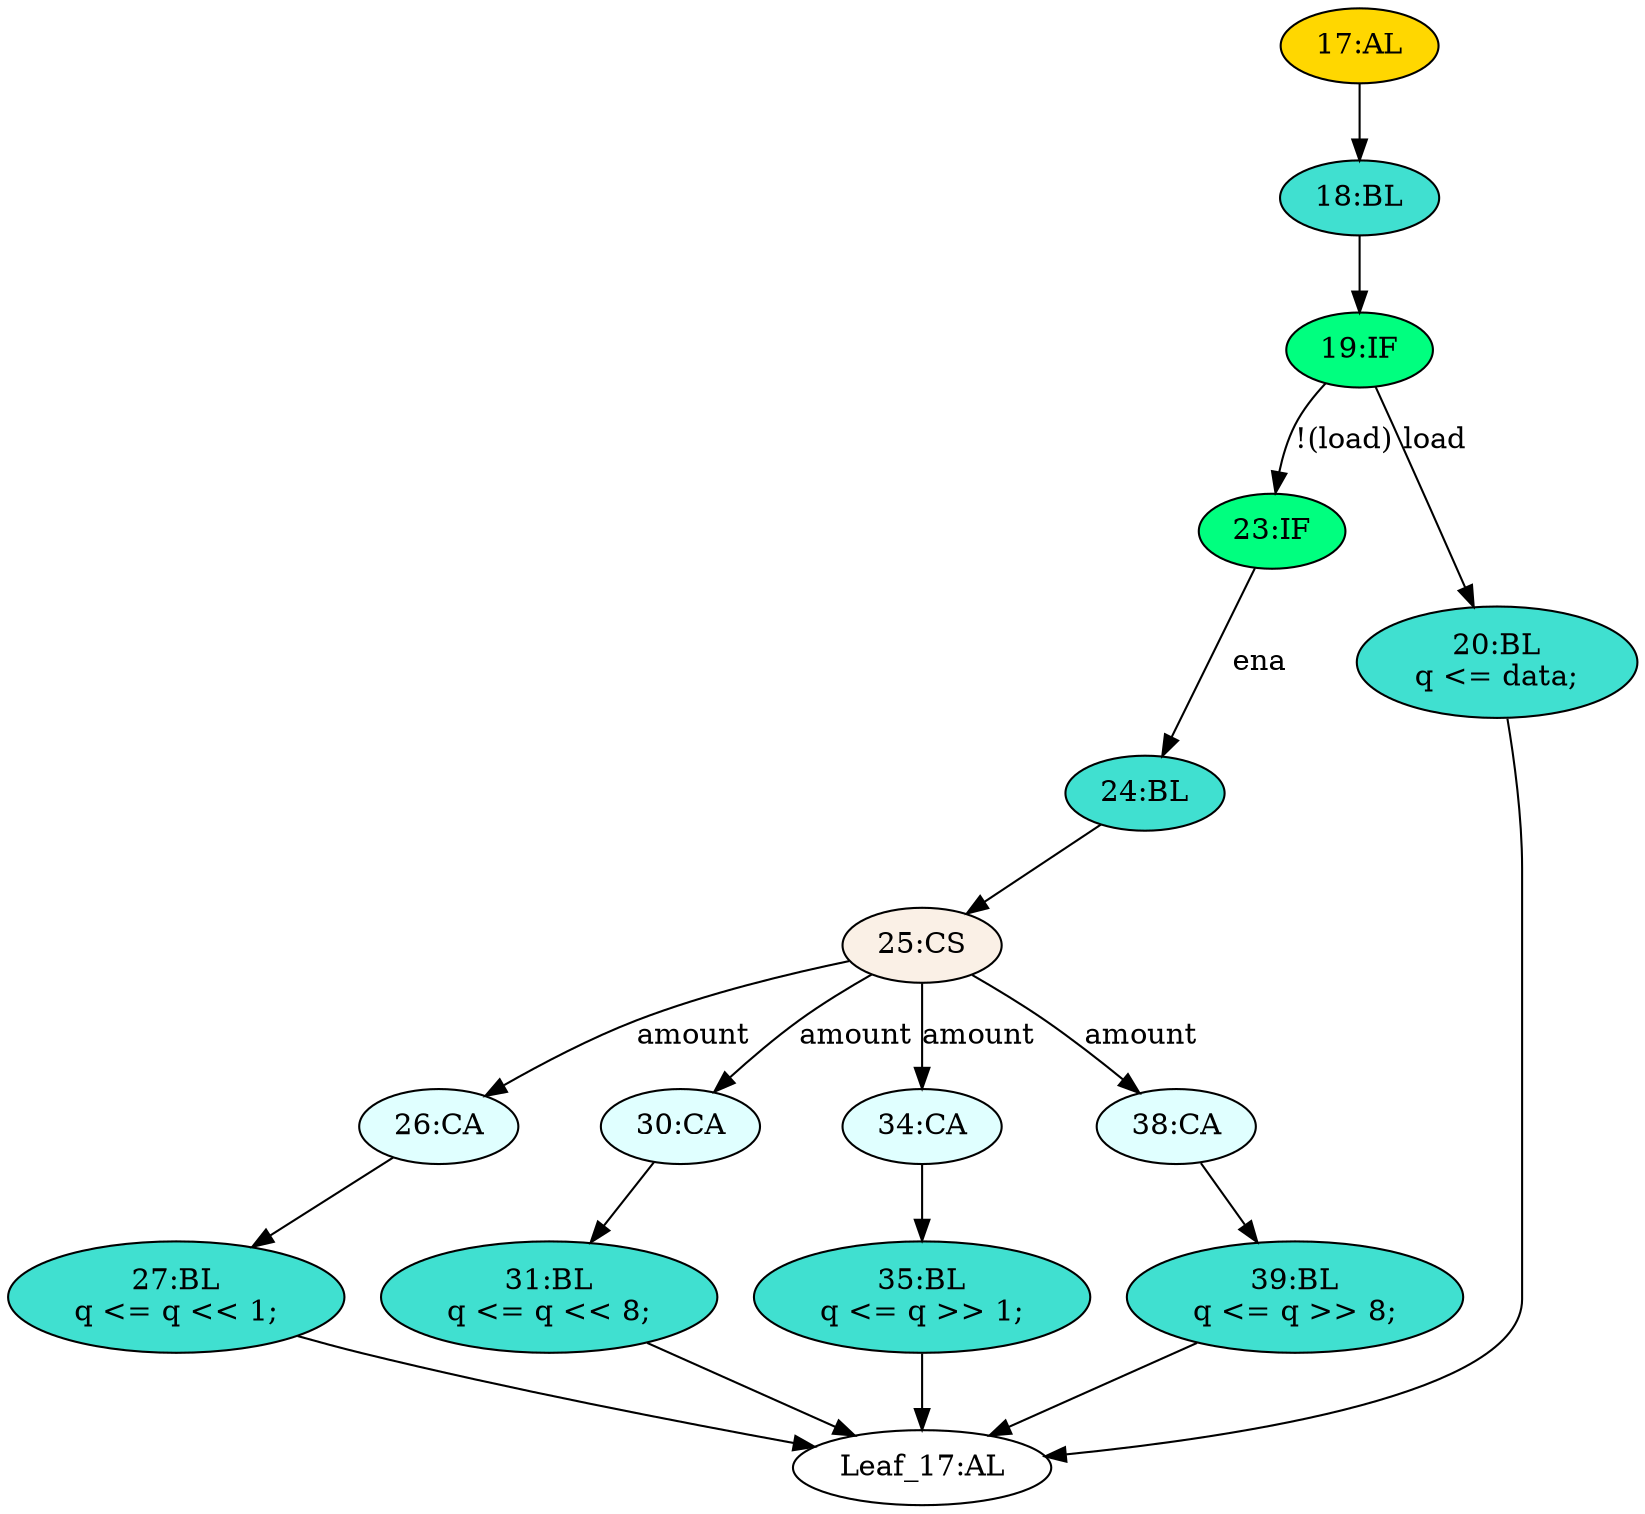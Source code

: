 strict digraph "" {
	node [label="\N"];
	"17:AL"	[ast="<pyverilog.vparser.ast.Always object at 0x7fa4711efa10>",
		clk_sens=True,
		fillcolor=gold,
		label="17:AL",
		sens="['clk']",
		statements="[]",
		style=filled,
		typ=Always,
		use_var="['load', 'ena', 'amount', 'data', 'q']"];
	"18:BL"	[ast="<pyverilog.vparser.ast.Block object at 0x7fa4711efbd0>",
		fillcolor=turquoise,
		label="18:BL",
		statements="[]",
		style=filled,
		typ=Block];
	"17:AL" -> "18:BL"	[cond="[]",
		lineno=None];
	"23:IF"	[ast="<pyverilog.vparser.ast.IfStatement object at 0x7fa4711efc90>",
		fillcolor=springgreen,
		label="23:IF",
		statements="[]",
		style=filled,
		typ=IfStatement];
	"24:BL"	[ast="<pyverilog.vparser.ast.Block object at 0x7fa4711efd10>",
		fillcolor=turquoise,
		label="24:BL",
		statements="[]",
		style=filled,
		typ=Block];
	"23:IF" -> "24:BL"	[cond="['ena']",
		label=ena,
		lineno=23];
	"26:CA"	[ast="<pyverilog.vparser.ast.Case object at 0x7fa4711efe10>",
		fillcolor=lightcyan,
		label="26:CA",
		statements="[]",
		style=filled,
		typ=Case];
	"27:BL"	[ast="<pyverilog.vparser.ast.Block object at 0x7fa4711efe90>",
		fillcolor=turquoise,
		label="27:BL
q <= q << 1;",
		statements="[<pyverilog.vparser.ast.NonblockingSubstitution object at 0x7fa4711efed0>]",
		style=filled,
		typ=Block];
	"26:CA" -> "27:BL"	[cond="[]",
		lineno=None];
	"30:CA"	[ast="<pyverilog.vparser.ast.Case object at 0x7fa4711f4150>",
		fillcolor=lightcyan,
		label="30:CA",
		statements="[]",
		style=filled,
		typ=Case];
	"31:BL"	[ast="<pyverilog.vparser.ast.Block object at 0x7fa4711f41d0>",
		fillcolor=turquoise,
		label="31:BL
q <= q << 8;",
		statements="[<pyverilog.vparser.ast.NonblockingSubstitution object at 0x7fa4711f4210>]",
		style=filled,
		typ=Block];
	"30:CA" -> "31:BL"	[cond="[]",
		lineno=None];
	"Leaf_17:AL"	[def_var="['q']",
		label="Leaf_17:AL"];
	"31:BL" -> "Leaf_17:AL"	[cond="[]",
		lineno=None];
	"20:BL"	[ast="<pyverilog.vparser.ast.Block object at 0x7fa4711f4ad0>",
		fillcolor=turquoise,
		label="20:BL
q <= data;",
		statements="[<pyverilog.vparser.ast.NonblockingSubstitution object at 0x7fa4711f4b10>]",
		style=filled,
		typ=Block];
	"20:BL" -> "Leaf_17:AL"	[cond="[]",
		lineno=None];
	"25:CS"	[ast="<pyverilog.vparser.ast.CaseStatement object at 0x7fa4711efd50>",
		fillcolor=linen,
		label="25:CS",
		statements="[]",
		style=filled,
		typ=CaseStatement];
	"24:BL" -> "25:CS"	[cond="[]",
		lineno=None];
	"19:IF"	[ast="<pyverilog.vparser.ast.IfStatement object at 0x7fa4711efc10>",
		fillcolor=springgreen,
		label="19:IF",
		statements="[]",
		style=filled,
		typ=IfStatement];
	"19:IF" -> "23:IF"	[cond="['load']",
		label="!(load)",
		lineno=19];
	"19:IF" -> "20:BL"	[cond="['load']",
		label=load,
		lineno=19];
	"39:BL"	[ast="<pyverilog.vparser.ast.Block object at 0x7fa4711f47d0>",
		fillcolor=turquoise,
		label="39:BL
q <= q >> 8;",
		statements="[<pyverilog.vparser.ast.NonblockingSubstitution object at 0x7fa4711f4810>]",
		style=filled,
		typ=Block];
	"39:BL" -> "Leaf_17:AL"	[cond="[]",
		lineno=None];
	"18:BL" -> "19:IF"	[cond="[]",
		lineno=None];
	"25:CS" -> "26:CA"	[cond="['amount']",
		label=amount,
		lineno=25];
	"25:CS" -> "30:CA"	[cond="['amount']",
		label=amount,
		lineno=25];
	"34:CA"	[ast="<pyverilog.vparser.ast.Case object at 0x7fa4711f4450>",
		fillcolor=lightcyan,
		label="34:CA",
		statements="[]",
		style=filled,
		typ=Case];
	"25:CS" -> "34:CA"	[cond="['amount']",
		label=amount,
		lineno=25];
	"38:CA"	[ast="<pyverilog.vparser.ast.Case object at 0x7fa4711f4750>",
		fillcolor=lightcyan,
		label="38:CA",
		statements="[]",
		style=filled,
		typ=Case];
	"25:CS" -> "38:CA"	[cond="['amount']",
		label=amount,
		lineno=25];
	"27:BL" -> "Leaf_17:AL"	[cond="[]",
		lineno=None];
	"35:BL"	[ast="<pyverilog.vparser.ast.Block object at 0x7fa4711f44d0>",
		fillcolor=turquoise,
		label="35:BL
q <= q >> 1;",
		statements="[<pyverilog.vparser.ast.NonblockingSubstitution object at 0x7fa4711f4510>]",
		style=filled,
		typ=Block];
	"35:BL" -> "Leaf_17:AL"	[cond="[]",
		lineno=None];
	"34:CA" -> "35:BL"	[cond="[]",
		lineno=None];
	"38:CA" -> "39:BL"	[cond="[]",
		lineno=None];
}
